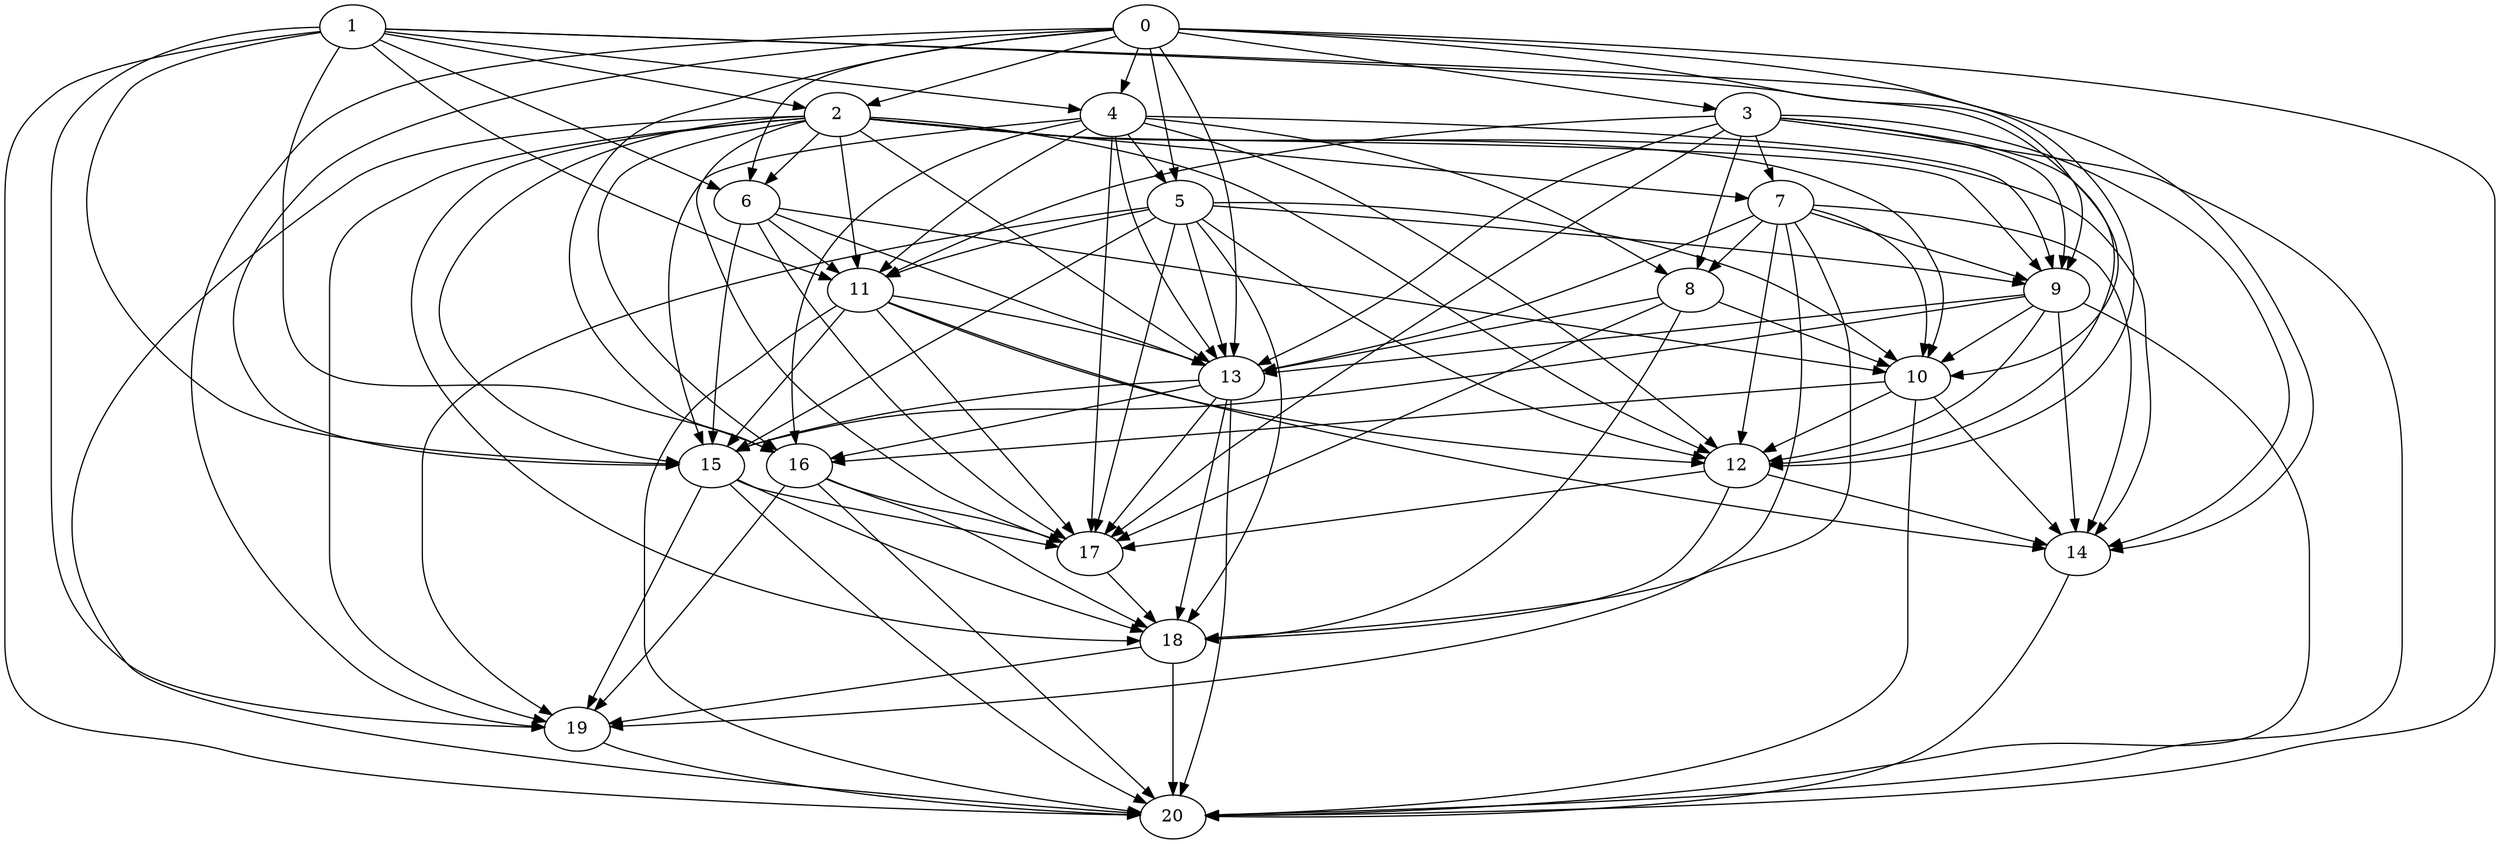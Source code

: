 digraph "Random_Nodes_21_Density_5.57_CCR_2.02_WeightType_Random_GB" {
	graph ["Duplicate states"=0,
		GraphType=Random,
		"Max states in OPEN"=0,
		Modes="120000ms; topo-ordered tasks, ; Pruning: task equivalence, fixed order ready list, ; F-value: ; Optimisation: best schedule length (\
SL) optimisation on equal, ",
		NumberOfTasks=21,
		"Pruned using list schedule length"=3240645,
		"States removed from OPEN"=0,
		TargetSystem="Homogeneous-16",
		"Time to schedule (ms)"=4142,
		"Total idle time"=682,
		"Total schedule length"=224,
		"Total sequential time"=354,
		"Total states created"=6599632
	];
	1	["Finish time"=15,
		Processor=0,
		"Start time"=0,
		Weight=15];
	4	["Finish time"=47,
		Processor=0,
		"Start time"=16,
		Weight=31];
	1 -> 4	[Weight=5];
	2	["Finish time"=37,
		Processor=2,
		"Start time"=25,
		Weight=12];
	1 -> 2	[Weight=10];
	6	["Finish time"=60,
		Processor=5,
		"Start time"=39,
		Weight=21];
	1 -> 6	[Weight=6];
	11	["Finish time"=77,
		Processor=7,
		"Start time"=65,
		Weight=12];
	1 -> 11	[Weight=4];
	10	["Finish time"=96,
		Processor=4,
		"Start time"=84,
		Weight=12];
	1 -> 10	[Weight=8];
	16	["Finish time"=132,
		Processor=8,
		"Start time"=108,
		Weight=24];
	1 -> 16	[Weight=8];
	15	["Finish time"=121,
		Processor=9,
		"Start time"=115,
		Weight=6];
	1 -> 15	[Weight=5];
	19	["Finish time"=196,
		Processor=8,
		"Start time"=175,
		Weight=21];
	1 -> 19	[Weight=7];
	14	["Finish time"=144,
		Processor=11,
		"Start time"=123,
		Weight=21];
	1 -> 14	[Weight=2];
	20	["Finish time"=224,
		Processor=8,
		"Start time"=196,
		Weight=28];
	1 -> 20	[Weight=4];
	0	["Finish time"=9,
		Processor=1,
		"Start time"=0,
		Weight=9];
	0 -> 4	[Weight=7];
	0 -> 2	[Weight=3];
	3	["Finish time"=20,
		Processor=3,
		"Start time"=14,
		Weight=6];
	0 -> 3	[Weight=5];
	5	["Finish time"=56,
		Processor=0,
		"Start time"=47,
		Weight=9];
	0 -> 5	[Weight=9];
	0 -> 6	[Weight=10];
	9	["Finish time"=79,
		Processor=6,
		"Start time"=58,
		Weight=21];
	0 -> 9	[Weight=6];
	13	["Finish time"=108,
		Processor=8,
		"Start time"=90,
		Weight=18];
	0 -> 13	[Weight=7];
	0 -> 16	[Weight=10];
	0 -> 15	[Weight=7];
	12	["Finish time"=113,
		Processor=10,
		"Start time"=104,
		Weight=9];
	0 -> 12	[Weight=10];
	0 -> 19	[Weight=6];
	0 -> 20	[Weight=4];
	4 -> 5	[Weight=8];
	8	["Finish time"=80,
		Processor=4,
		"Start time"=56,
		Weight=24];
	4 -> 8	[Weight=9];
	4 -> 9	[Weight=9];
	4 -> 11	[Weight=4];
	4 -> 13	[Weight=9];
	4 -> 16	[Weight=9];
	4 -> 15	[Weight=7];
	4 -> 12	[Weight=2];
	17	["Finish time"=160,
		Processor=8,
		"Start time"=132,
		Weight=28];
	4 -> 17	[Weight=2];
	7	["Finish time"=51,
		Processor=4,
		"Start time"=39,
		Weight=12];
	2 -> 7	[Weight=2];
	2 -> 6	[Weight=2];
	2 -> 9	[Weight=3];
	2 -> 11	[Weight=4];
	2 -> 13	[Weight=6];
	2 -> 10	[Weight=3];
	2 -> 16	[Weight=5];
	2 -> 15	[Weight=5];
	2 -> 12	[Weight=5];
	2 -> 17	[Weight=4];
	18	["Finish time"=175,
		Processor=8,
		"Start time"=160,
		Weight=15];
	2 -> 18	[Weight=9];
	2 -> 19	[Weight=7];
	2 -> 14	[Weight=7];
	2 -> 20	[Weight=8];
	3 -> 7	[Weight=2];
	3 -> 8	[Weight=8];
	3 -> 9	[Weight=5];
	3 -> 11	[Weight=2];
	3 -> 13	[Weight=4];
	3 -> 12	[Weight=7];
	3 -> 17	[Weight=2];
	3 -> 14	[Weight=4];
	3 -> 20	[Weight=7];
	7 -> 8	[Weight=10];
	7 -> 9	[Weight=4];
	7 -> 13	[Weight=5];
	7 -> 10	[Weight=9];
	7 -> 12	[Weight=9];
	7 -> 18	[Weight=7];
	7 -> 19	[Weight=9];
	7 -> 14	[Weight=4];
	5 -> 9	[Weight=2];
	5 -> 11	[Weight=7];
	5 -> 13	[Weight=4];
	5 -> 10	[Weight=10];
	5 -> 15	[Weight=3];
	5 -> 12	[Weight=7];
	5 -> 17	[Weight=10];
	5 -> 18	[Weight=6];
	5 -> 19	[Weight=3];
	6 -> 11	[Weight=5];
	6 -> 13	[Weight=5];
	6 -> 10	[Weight=9];
	6 -> 15	[Weight=10];
	6 -> 17	[Weight=6];
	8 -> 13	[Weight=10];
	8 -> 10	[Weight=10];
	8 -> 17	[Weight=9];
	8 -> 18	[Weight=8];
	9 -> 13	[Weight=10];
	9 -> 10	[Weight=5];
	9 -> 15	[Weight=9];
	9 -> 12	[Weight=4];
	9 -> 14	[Weight=9];
	9 -> 20	[Weight=6];
	11 -> 13	[Weight=2];
	11 -> 15	[Weight=9];
	11 -> 12	[Weight=5];
	11 -> 17	[Weight=2];
	11 -> 14	[Weight=6];
	11 -> 20	[Weight=10];
	13 -> 16	[Weight=6];
	13 -> 15	[Weight=7];
	13 -> 17	[Weight=3];
	13 -> 18	[Weight=4];
	13 -> 20	[Weight=5];
	10 -> 16	[Weight=9];
	10 -> 12	[Weight=8];
	10 -> 14	[Weight=6];
	10 -> 20	[Weight=2];
	16 -> 17	[Weight=2];
	16 -> 18	[Weight=7];
	16 -> 19	[Weight=3];
	16 -> 20	[Weight=6];
	15 -> 17	[Weight=7];
	15 -> 18	[Weight=2];
	15 -> 19	[Weight=9];
	15 -> 20	[Weight=5];
	12 -> 17	[Weight=2];
	12 -> 18	[Weight=4];
	12 -> 14	[Weight=10];
	17 -> 18	[Weight=4];
	18 -> 19	[Weight=10];
	18 -> 20	[Weight=8];
	19 -> 20	[Weight=10];
	14 -> 20	[Weight=5];
}
